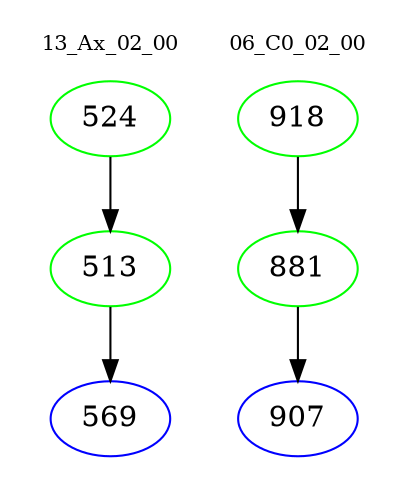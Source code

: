 digraph{
subgraph cluster_0 {
color = white
label = "13_Ax_02_00";
fontsize=10;
T0_524 [label="524", color="green"]
T0_524 -> T0_513 [color="black"]
T0_513 [label="513", color="green"]
T0_513 -> T0_569 [color="black"]
T0_569 [label="569", color="blue"]
}
subgraph cluster_1 {
color = white
label = "06_C0_02_00";
fontsize=10;
T1_918 [label="918", color="green"]
T1_918 -> T1_881 [color="black"]
T1_881 [label="881", color="green"]
T1_881 -> T1_907 [color="black"]
T1_907 [label="907", color="blue"]
}
}
